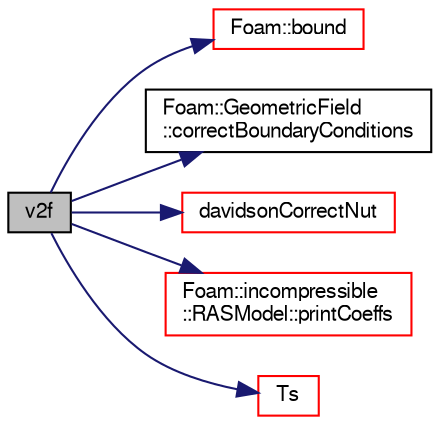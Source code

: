 digraph "v2f"
{
  bgcolor="transparent";
  edge [fontname="FreeSans",fontsize="10",labelfontname="FreeSans",labelfontsize="10"];
  node [fontname="FreeSans",fontsize="10",shape=record];
  rankdir="LR";
  Node0 [label="v2f",height=0.2,width=0.4,color="black", fillcolor="grey75", style="filled", fontcolor="black"];
  Node0 -> Node1 [color="midnightblue",fontsize="10",style="solid",fontname="FreeSans"];
  Node1 [label="Foam::bound",height=0.2,width=0.4,color="red",URL="$a21124.html#a334b2a2d0ce7997d360f7a018174a077",tooltip="Bound the given scalar field if it has gone unbounded. "];
  Node0 -> Node4 [color="midnightblue",fontsize="10",style="solid",fontname="FreeSans"];
  Node4 [label="Foam::GeometricField\l::correctBoundaryConditions",height=0.2,width=0.4,color="black",URL="$a22434.html#acaf6878ef900e593c4b20812f1b567d6",tooltip="Correct boundary field. "];
  Node0 -> Node315 [color="midnightblue",fontsize="10",style="solid",fontname="FreeSans"];
  Node315 [label="davidsonCorrectNut",height=0.2,width=0.4,color="red",URL="$a31090.html#acc9610ef05e27e4997edc02778bf8cdd",tooltip="Apply Davidson correction to nut. "];
  Node0 -> Node317 [color="midnightblue",fontsize="10",style="solid",fontname="FreeSans"];
  Node317 [label="Foam::incompressible\l::RASModel::printCoeffs",height=0.2,width=0.4,color="red",URL="$a31074.html#a772219fa2839ff14534c54f38f8d5ce5",tooltip="Print model coefficients. "];
  Node0 -> Node318 [color="midnightblue",fontsize="10",style="solid",fontname="FreeSans"];
  Node318 [label="Ts",height=0.2,width=0.4,color="red",URL="$a31090.html#aaae98c41eb4da673c8996eefa0130151",tooltip="Return time scale, Ts. "];
}
